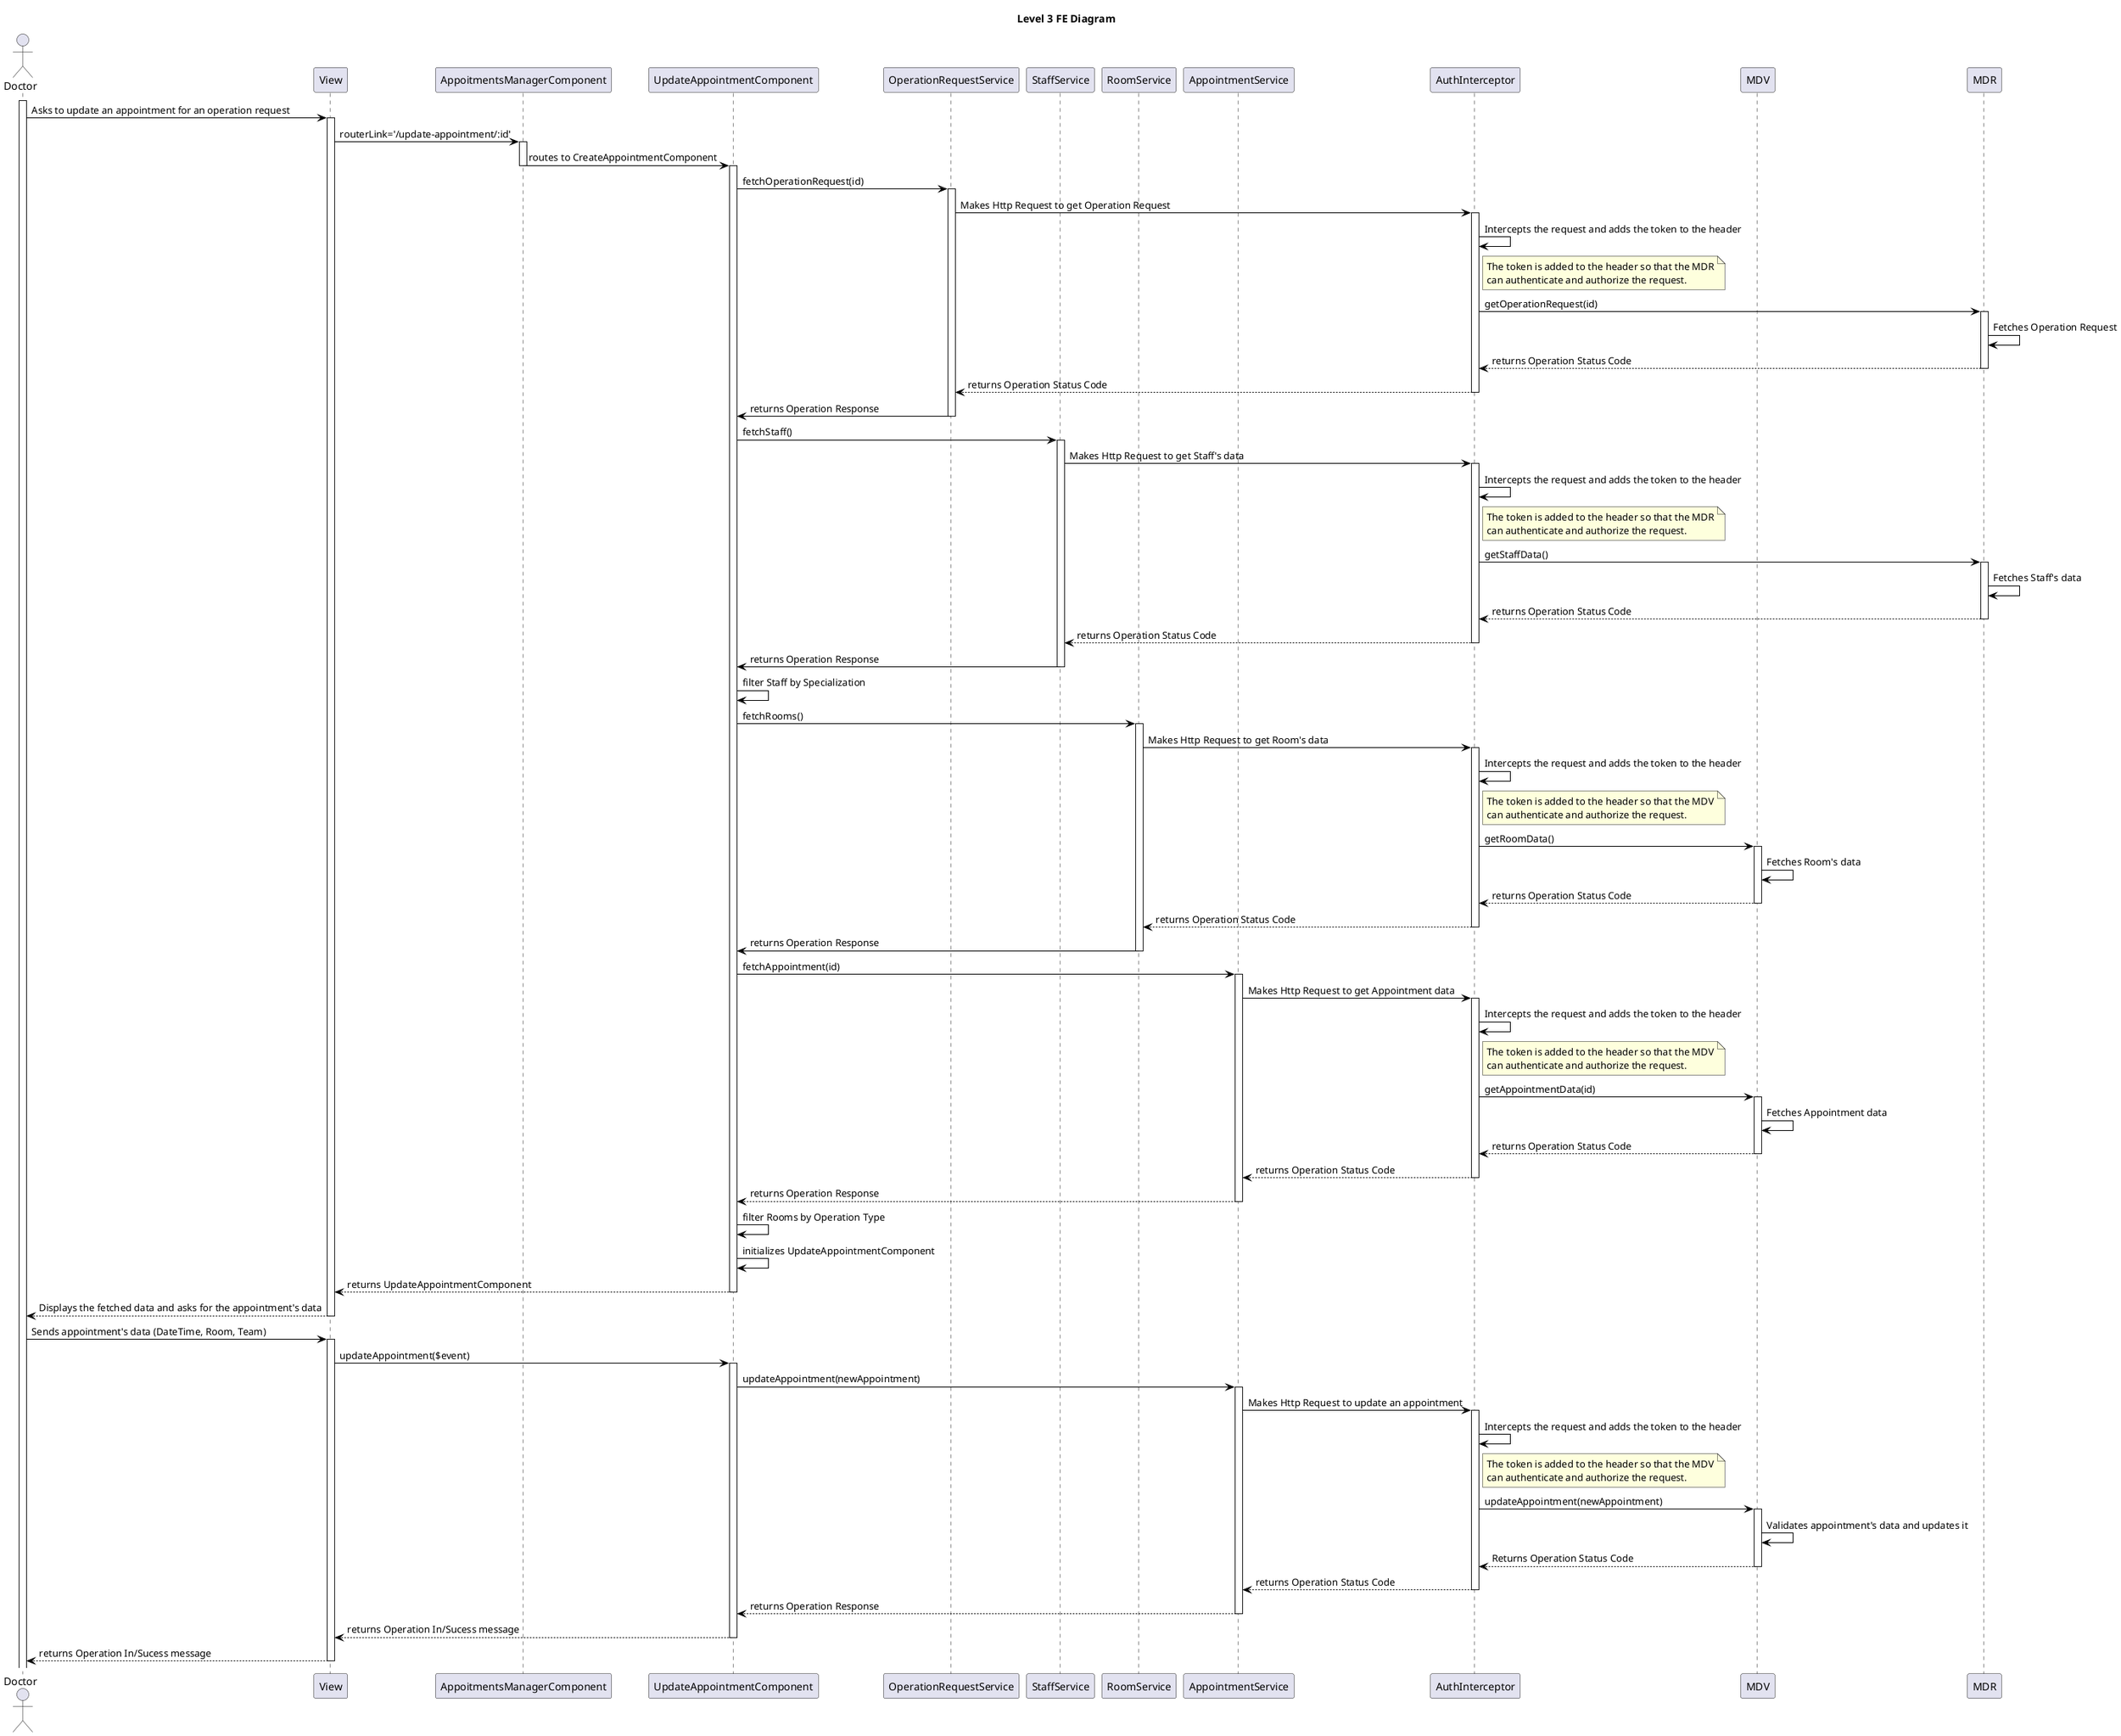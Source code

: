 @startuml level_3_FE

title Level 3 FE Diagram

hide empty members
'skinparam Linetype ortho

skinparam class {
    BackgroundColor<<valueObject>> #D6EAF8
    BackgroundColor<<root>> #FDEBD0
    BackgroundColor<<service>> #D1F2EB
    BackgroundColor #UIF9E7
    ArrowColor Black
}

skinparam package {
    BackgroundColor #EBF5FB
}

actor Doctor as A
participant View as UI
participant "AppoitmentsManagerComponent" as AMC
participant "UpdateAppointmentComponent" as UAC
participant "OperationRequestService" as ORS
participant "StaffService" as SS
participant "RoomService" as RS
participant "AppointmentService" as AS
participant "AuthInterceptor" as AI
participant MDV as MDV
participant MDR as MDR

activate A
A -> UI: Asks to update an appointment for an operation request
activate UI
UI -> AMC: routerLink='/update-appointment/:id'
activate AMC
AMC -> UAC: routes to CreateAppointmentComponent
deactivate AMC
activate UAC
UAC -> ORS: fetchOperationRequest(id)
activate ORS
ORS -> AI: Makes Http Request to get Operation Request
activate AI
AI -> AI: Intercepts the request and adds the token to the header
note right of AI
    The token is added to the header so that the MDR
    can authenticate and authorize the request.
end note
AI -> MDR: getOperationRequest(id)
activate MDR
MDR -> MDR: Fetches Operation Request
MDR --> AI: returns Operation Status Code
deactivate MDR
AI --> ORS: returns Operation Status Code
deactivate AI
ORS -> UAC: returns Operation Response
deactivate ORS
UAC -> SS: fetchStaff()
activate SS
SS -> AI: Makes Http Request to get Staff's data
activate AI
AI -> AI: Intercepts the request and adds the token to the header
note right of AI
    The token is added to the header so that the MDR
    can authenticate and authorize the request.
end note
AI -> MDR: getStaffData()
activate MDR
MDR -> MDR: Fetches Staff's data
MDR --> AI: returns Operation Status Code
deactivate MDR
AI --> SS: returns Operation Status Code
deactivate AI
SS -> UAC: returns Operation Response
deactivate SS
UAC -> UAC: filter Staff by Specialization
UAC -> RS: fetchRooms()
activate RS
RS -> AI: Makes Http Request to get Room's data
activate AI
AI -> AI: Intercepts the request and adds the token to the header
note right of AI
    The token is added to the header so that the MDV
    can authenticate and authorize the request.
end note
AI -> MDV: getRoomData()
activate MDV
MDV -> MDV: Fetches Room's data
MDV --> AI: returns Operation Status Code
deactivate MDV
AI --> RS: returns Operation Status Code
deactivate AI
RS -> UAC: returns Operation Response
deactivate RS
UAC -> AS: fetchAppointment(id)
activate AS
AS -> AI: Makes Http Request to get Appointment data
activate AI
AI -> AI: Intercepts the request and adds the token to the header
note right of AI
    The token is added to the header so that the MDV
    can authenticate and authorize the request.
end note
AI -> MDV: getAppointmentData(id)
activate MDV
MDV -> MDV: Fetches Appointment data
MDV --> AI: returns Operation Status Code
deactivate MDV
AI --> AS: returns Operation Status Code
deactivate AI
AS --> UAC: returns Operation Response
deactivate AS
UAC -> UAC: filter Rooms by Operation Type
UAC -> UAC: initializes UpdateAppointmentComponent
UAC --> UI: returns UpdateAppointmentComponent
deactivate UAC
UI --> A: Displays the fetched data and asks for the appointment's data
deactivate UI
A -> UI: Sends appointment's data (DateTime, Room, Team)
activate UI
UI -> UAC: updateAppointment($event)
activate UAC
UAC -> AS: updateAppointment(newAppointment)
activate AS
AS -> AI: Makes Http Request to update an appointment
activate AI
AI -> AI: Intercepts the request and adds the token to the header
note right of AI
    The token is added to the header so that the MDV
    can authenticate and authorize the request.
end note
AI -> MDV: updateAppointment(newAppointment)
activate MDV
MDV -> MDV: Validates appointment's data and updates it
MDV --> AI: Returns Operation Status Code
deactivate MDV
AI --> AS: returns Operation Status Code
deactivate AI
AS --> UAC: returns Operation Response
deactivate AS
UAC --> UI: returns Operation In/Sucess message
deactivate UAC
UI --> A: returns Operation In/Sucess message
deactivate UI

@enduml